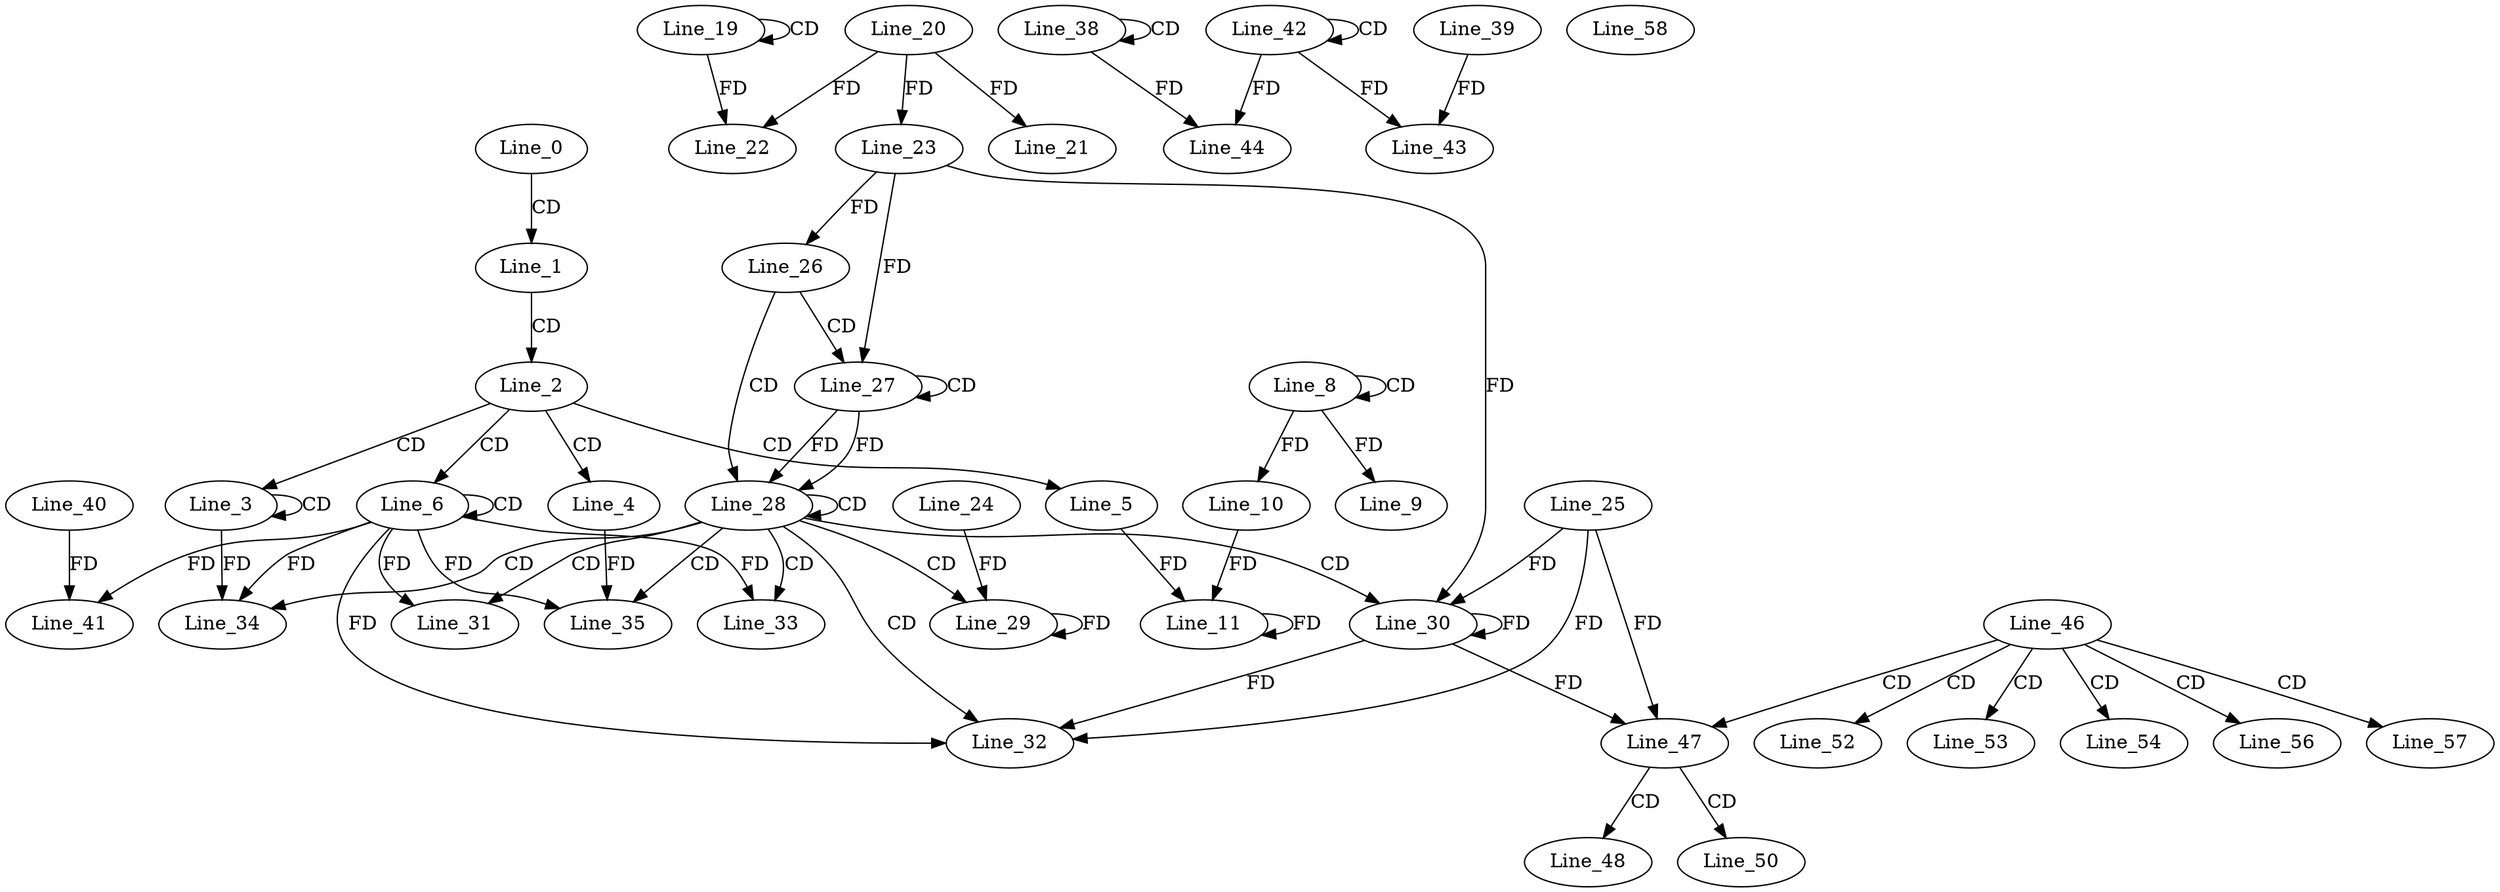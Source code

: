 digraph G {
  Line_0;
  Line_1;
  Line_2;
  Line_3;
  Line_3;
  Line_4;
  Line_5;
  Line_6;
  Line_6;
  Line_8;
  Line_8;
  Line_9;
  Line_10;
  Line_11;
  Line_11;
  Line_10;
  Line_19;
  Line_19;
  Line_20;
  Line_21;
  Line_22;
  Line_23;
  Line_23;
  Line_26;
  Line_27;
  Line_27;
  Line_28;
  Line_28;
  Line_29;
  Line_24;
  Line_30;
  Line_25;
  Line_30;
  Line_31;
  Line_32;
  Line_33;
  Line_34;
  Line_35;
  Line_38;
  Line_38;
  Line_41;
  Line_40;
  Line_42;
  Line_42;
  Line_43;
  Line_39;
  Line_44;
  Line_46;
  Line_47;
  Line_48;
  Line_50;
  Line_52;
  Line_53;
  Line_54;
  Line_56;
  Line_57;
  Line_58;
  Line_0 -> Line_1 [ label="CD" ];
  Line_1 -> Line_2 [ label="CD" ];
  Line_2 -> Line_3 [ label="CD" ];
  Line_3 -> Line_3 [ label="CD" ];
  Line_2 -> Line_4 [ label="CD" ];
  Line_2 -> Line_5 [ label="CD" ];
  Line_2 -> Line_6 [ label="CD" ];
  Line_6 -> Line_6 [ label="CD" ];
  Line_8 -> Line_8 [ label="CD" ];
  Line_8 -> Line_9 [ label="FD" ];
  Line_8 -> Line_10 [ label="FD" ];
  Line_5 -> Line_11 [ label="FD" ];
  Line_11 -> Line_11 [ label="FD" ];
  Line_10 -> Line_11 [ label="FD" ];
  Line_19 -> Line_19 [ label="CD" ];
  Line_20 -> Line_21 [ label="FD" ];
  Line_19 -> Line_22 [ label="FD" ];
  Line_20 -> Line_22 [ label="FD" ];
  Line_20 -> Line_23 [ label="FD" ];
  Line_23 -> Line_26 [ label="FD" ];
  Line_26 -> Line_27 [ label="CD" ];
  Line_27 -> Line_27 [ label="CD" ];
  Line_23 -> Line_27 [ label="FD" ];
  Line_26 -> Line_28 [ label="CD" ];
  Line_27 -> Line_28 [ label="FD" ];
  Line_28 -> Line_28 [ label="CD" ];
  Line_27 -> Line_28 [ label="FD" ];
  Line_28 -> Line_29 [ label="CD" ];
  Line_24 -> Line_29 [ label="FD" ];
  Line_29 -> Line_29 [ label="FD" ];
  Line_28 -> Line_30 [ label="CD" ];
  Line_25 -> Line_30 [ label="FD" ];
  Line_30 -> Line_30 [ label="FD" ];
  Line_23 -> Line_30 [ label="FD" ];
  Line_28 -> Line_31 [ label="CD" ];
  Line_6 -> Line_31 [ label="FD" ];
  Line_28 -> Line_32 [ label="CD" ];
  Line_6 -> Line_32 [ label="FD" ];
  Line_25 -> Line_32 [ label="FD" ];
  Line_30 -> Line_32 [ label="FD" ];
  Line_28 -> Line_33 [ label="CD" ];
  Line_6 -> Line_33 [ label="FD" ];
  Line_28 -> Line_34 [ label="CD" ];
  Line_6 -> Line_34 [ label="FD" ];
  Line_3 -> Line_34 [ label="FD" ];
  Line_28 -> Line_35 [ label="CD" ];
  Line_6 -> Line_35 [ label="FD" ];
  Line_4 -> Line_35 [ label="FD" ];
  Line_38 -> Line_38 [ label="CD" ];
  Line_6 -> Line_41 [ label="FD" ];
  Line_40 -> Line_41 [ label="FD" ];
  Line_42 -> Line_42 [ label="CD" ];
  Line_42 -> Line_43 [ label="FD" ];
  Line_39 -> Line_43 [ label="FD" ];
  Line_42 -> Line_44 [ label="FD" ];
  Line_38 -> Line_44 [ label="FD" ];
  Line_46 -> Line_47 [ label="CD" ];
  Line_25 -> Line_47 [ label="FD" ];
  Line_30 -> Line_47 [ label="FD" ];
  Line_47 -> Line_48 [ label="CD" ];
  Line_47 -> Line_50 [ label="CD" ];
  Line_46 -> Line_52 [ label="CD" ];
  Line_46 -> Line_53 [ label="CD" ];
  Line_46 -> Line_54 [ label="CD" ];
  Line_46 -> Line_56 [ label="CD" ];
  Line_46 -> Line_57 [ label="CD" ];
}
